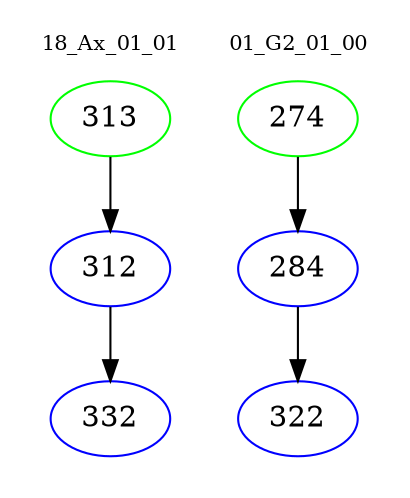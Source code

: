 digraph{
subgraph cluster_0 {
color = white
label = "18_Ax_01_01";
fontsize=10;
T0_313 [label="313", color="green"]
T0_313 -> T0_312 [color="black"]
T0_312 [label="312", color="blue"]
T0_312 -> T0_332 [color="black"]
T0_332 [label="332", color="blue"]
}
subgraph cluster_1 {
color = white
label = "01_G2_01_00";
fontsize=10;
T1_274 [label="274", color="green"]
T1_274 -> T1_284 [color="black"]
T1_284 [label="284", color="blue"]
T1_284 -> T1_322 [color="black"]
T1_322 [label="322", color="blue"]
}
}
